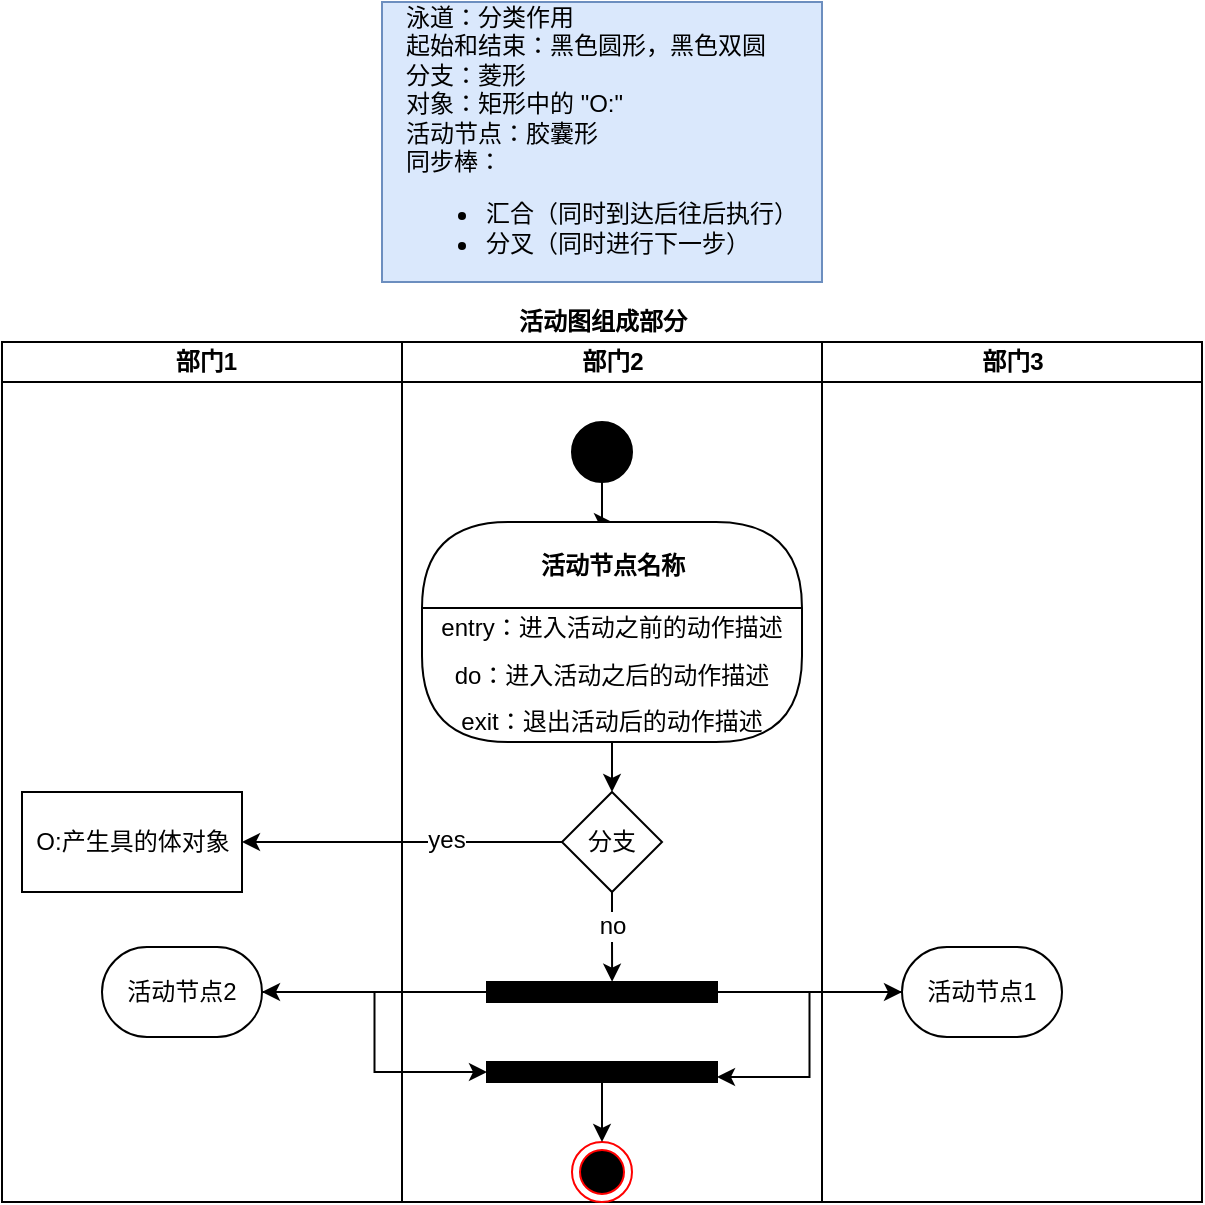 <mxfile version="12.9.3" type="device"><diagram id="DUfsZ13uB-TTA60Ikksf" name="第 1 页"><mxGraphModel dx="706" dy="425" grid="1" gridSize="10" guides="1" tooltips="1" connect="1" arrows="1" fold="1" page="1" pageScale="1" pageWidth="1600" pageHeight="900" math="0" shadow="0"><root><mxCell id="0"/><mxCell id="1" parent="0"/><mxCell id="Cl3TgpO6l-VpWbV6INGx-2" value="活动图组成部分" style="swimlane;html=1;childLayout=stackLayout;resizeParent=1;resizeParentMax=0;startSize=20;strokeColor=#FFFFFF;fillColor=#FFFFFF;" vertex="1" parent="1"><mxGeometry x="230" y="170" width="600" height="450" as="geometry"/></mxCell><mxCell id="Cl3TgpO6l-VpWbV6INGx-3" value="&amp;nbsp;部门1" style="swimlane;html=1;startSize=20;" vertex="1" parent="Cl3TgpO6l-VpWbV6INGx-2"><mxGeometry y="20" width="200" height="430" as="geometry"/></mxCell><mxCell id="Cl3TgpO6l-VpWbV6INGx-8" value="O:产生具的体对象" style="html=1;fillColor=#FFFFFF;" vertex="1" parent="Cl3TgpO6l-VpWbV6INGx-3"><mxGeometry x="10" y="225" width="110" height="50" as="geometry"/></mxCell><mxCell id="Cl3TgpO6l-VpWbV6INGx-36" value="活动节点2" style="rounded=1;whiteSpace=wrap;html=1;strokeColor=#000000;fillColor=#FFFFFF;arcSize=50;" vertex="1" parent="Cl3TgpO6l-VpWbV6INGx-3"><mxGeometry x="50" y="302.5" width="80" height="45" as="geometry"/></mxCell><mxCell id="Cl3TgpO6l-VpWbV6INGx-4" value="部门2" style="swimlane;html=1;startSize=20;fillColor=#FFFFFF;" vertex="1" parent="Cl3TgpO6l-VpWbV6INGx-2"><mxGeometry x="200" y="20" width="210" height="430" as="geometry"/></mxCell><mxCell id="Cl3TgpO6l-VpWbV6INGx-26" style="edgeStyle=orthogonalEdgeStyle;rounded=0;orthogonalLoop=1;jettySize=auto;html=1;" edge="1" parent="Cl3TgpO6l-VpWbV6INGx-4" source="Cl3TgpO6l-VpWbV6INGx-6" target="Cl3TgpO6l-VpWbV6INGx-14"><mxGeometry relative="1" as="geometry"/></mxCell><mxCell id="Cl3TgpO6l-VpWbV6INGx-6" value="" style="ellipse;whiteSpace=wrap;html=1;aspect=fixed;fillColor=#000000;" vertex="1" parent="Cl3TgpO6l-VpWbV6INGx-4"><mxGeometry x="85" y="40" width="30" height="30" as="geometry"/></mxCell><mxCell id="Cl3TgpO6l-VpWbV6INGx-7" value="" style="ellipse;html=1;shape=endState;fillColor=#000000;strokeColor=#ff0000;" vertex="1" parent="Cl3TgpO6l-VpWbV6INGx-4"><mxGeometry x="85" y="400" width="30" height="30" as="geometry"/></mxCell><mxCell id="Cl3TgpO6l-VpWbV6INGx-14" value="活动节点名称" style="swimlane;html=1;fontStyle=1;align=center;verticalAlign=middle;childLayout=stackLayout;horizontal=1;startSize=43;horizontalStack=0;resizeParent=0;resizeLast=1;container=0;collapsible=0;rounded=1;arcSize=50;swimlaneFillColor=#FFFFFF;dropTarget=0;" vertex="1" parent="Cl3TgpO6l-VpWbV6INGx-4"><mxGeometry x="10" y="90" width="190" height="110" as="geometry"/></mxCell><mxCell id="Cl3TgpO6l-VpWbV6INGx-15" value="entry：进入活动之前的动作描述" style="text;html=1;align=center;verticalAlign=middle;spacingLeft=4;spacingRight=4;whiteSpace=wrap;overflow=hidden;rotatable=0;" vertex="1" parent="Cl3TgpO6l-VpWbV6INGx-14"><mxGeometry y="43" width="190" height="20" as="geometry"/></mxCell><mxCell id="Cl3TgpO6l-VpWbV6INGx-19" value="do：进入活动之后的动作描述" style="text;html=1;align=center;verticalAlign=middle;spacingLeft=4;spacingRight=4;whiteSpace=wrap;overflow=hidden;rotatable=0;" vertex="1" parent="Cl3TgpO6l-VpWbV6INGx-14"><mxGeometry y="63" width="190" height="27" as="geometry"/></mxCell><mxCell id="Cl3TgpO6l-VpWbV6INGx-20" value="exit：退出活动后的动作描述" style="text;html=1;align=center;verticalAlign=middle;spacingLeft=4;spacingRight=4;whiteSpace=wrap;overflow=hidden;rotatable=0;" vertex="1" parent="Cl3TgpO6l-VpWbV6INGx-14"><mxGeometry y="90" width="190" height="20" as="geometry"/></mxCell><mxCell id="Cl3TgpO6l-VpWbV6INGx-29" style="edgeStyle=orthogonalEdgeStyle;rounded=0;orthogonalLoop=1;jettySize=auto;html=1;entryX=0.544;entryY=-0.014;entryDx=0;entryDy=0;entryPerimeter=0;" edge="1" parent="Cl3TgpO6l-VpWbV6INGx-4" source="Cl3TgpO6l-VpWbV6INGx-21" target="Cl3TgpO6l-VpWbV6INGx-24"><mxGeometry relative="1" as="geometry"/></mxCell><mxCell id="Cl3TgpO6l-VpWbV6INGx-34" value="no" style="text;html=1;align=center;verticalAlign=middle;resizable=0;points=[];labelBackgroundColor=#ffffff;" vertex="1" connectable="0" parent="Cl3TgpO6l-VpWbV6INGx-29"><mxGeometry x="-0.235" relative="1" as="geometry"><mxPoint as="offset"/></mxGeometry></mxCell><mxCell id="Cl3TgpO6l-VpWbV6INGx-21" value="分支" style="rhombus;whiteSpace=wrap;html=1;strokeColor=#000000;fillColor=#FFFFFF;" vertex="1" parent="Cl3TgpO6l-VpWbV6INGx-4"><mxGeometry x="80" y="225" width="50" height="50" as="geometry"/></mxCell><mxCell id="Cl3TgpO6l-VpWbV6INGx-27" style="edgeStyle=orthogonalEdgeStyle;rounded=0;orthogonalLoop=1;jettySize=auto;html=1;entryX=0.5;entryY=0;entryDx=0;entryDy=0;" edge="1" parent="Cl3TgpO6l-VpWbV6INGx-4" source="Cl3TgpO6l-VpWbV6INGx-20" target="Cl3TgpO6l-VpWbV6INGx-21"><mxGeometry relative="1" as="geometry"/></mxCell><mxCell id="Cl3TgpO6l-VpWbV6INGx-24" value="" style="rounded=0;whiteSpace=wrap;html=1;strokeColor=#000000;fillColor=#000000;" vertex="1" parent="Cl3TgpO6l-VpWbV6INGx-4"><mxGeometry x="42.5" y="320" width="115" height="10" as="geometry"/></mxCell><mxCell id="Cl3TgpO6l-VpWbV6INGx-42" style="edgeStyle=orthogonalEdgeStyle;rounded=0;orthogonalLoop=1;jettySize=auto;html=1;entryX=0.5;entryY=0;entryDx=0;entryDy=0;" edge="1" parent="Cl3TgpO6l-VpWbV6INGx-4" source="Cl3TgpO6l-VpWbV6INGx-37" target="Cl3TgpO6l-VpWbV6INGx-7"><mxGeometry relative="1" as="geometry"/></mxCell><mxCell id="Cl3TgpO6l-VpWbV6INGx-37" value="" style="rounded=0;whiteSpace=wrap;html=1;strokeColor=#000000;fillColor=#000000;" vertex="1" parent="Cl3TgpO6l-VpWbV6INGx-4"><mxGeometry x="42.5" y="360" width="115" height="10" as="geometry"/></mxCell><mxCell id="Cl3TgpO6l-VpWbV6INGx-5" value="部门3" style="swimlane;html=1;startSize=20;" vertex="1" parent="Cl3TgpO6l-VpWbV6INGx-2"><mxGeometry x="410" y="20" width="190" height="430" as="geometry"/></mxCell><mxCell id="Cl3TgpO6l-VpWbV6INGx-35" value="活动节点1" style="rounded=1;whiteSpace=wrap;html=1;strokeColor=#000000;fillColor=#FFFFFF;arcSize=50;" vertex="1" parent="Cl3TgpO6l-VpWbV6INGx-5"><mxGeometry x="40" y="302.5" width="80" height="45" as="geometry"/></mxCell><mxCell id="Cl3TgpO6l-VpWbV6INGx-28" style="edgeStyle=orthogonalEdgeStyle;rounded=0;orthogonalLoop=1;jettySize=auto;html=1;entryX=1;entryY=0.5;entryDx=0;entryDy=0;" edge="1" parent="Cl3TgpO6l-VpWbV6INGx-2" source="Cl3TgpO6l-VpWbV6INGx-21" target="Cl3TgpO6l-VpWbV6INGx-8"><mxGeometry relative="1" as="geometry"/></mxCell><mxCell id="Cl3TgpO6l-VpWbV6INGx-33" value="yes" style="text;html=1;align=center;verticalAlign=middle;resizable=0;points=[];labelBackgroundColor=#ffffff;" vertex="1" connectable="0" parent="Cl3TgpO6l-VpWbV6INGx-28"><mxGeometry x="-0.269" y="-1" relative="1" as="geometry"><mxPoint as="offset"/></mxGeometry></mxCell><mxCell id="Cl3TgpO6l-VpWbV6INGx-30" style="edgeStyle=orthogonalEdgeStyle;rounded=0;orthogonalLoop=1;jettySize=auto;html=1;" edge="1" parent="Cl3TgpO6l-VpWbV6INGx-2" source="Cl3TgpO6l-VpWbV6INGx-24" target="Cl3TgpO6l-VpWbV6INGx-36"><mxGeometry relative="1" as="geometry"><mxPoint x="160" y="390" as="targetPoint"/></mxGeometry></mxCell><mxCell id="Cl3TgpO6l-VpWbV6INGx-38" style="edgeStyle=orthogonalEdgeStyle;rounded=0;orthogonalLoop=1;jettySize=auto;html=1;entryX=0;entryY=0.5;entryDx=0;entryDy=0;" edge="1" parent="Cl3TgpO6l-VpWbV6INGx-2" source="Cl3TgpO6l-VpWbV6INGx-36" target="Cl3TgpO6l-VpWbV6INGx-37"><mxGeometry relative="1" as="geometry"/></mxCell><mxCell id="Cl3TgpO6l-VpWbV6INGx-39" style="edgeStyle=orthogonalEdgeStyle;rounded=0;orthogonalLoop=1;jettySize=auto;html=1;entryX=1;entryY=0.75;entryDx=0;entryDy=0;" edge="1" parent="Cl3TgpO6l-VpWbV6INGx-2" source="Cl3TgpO6l-VpWbV6INGx-35" target="Cl3TgpO6l-VpWbV6INGx-37"><mxGeometry relative="1" as="geometry"/></mxCell><mxCell id="Cl3TgpO6l-VpWbV6INGx-32" style="edgeStyle=orthogonalEdgeStyle;rounded=0;orthogonalLoop=1;jettySize=auto;html=1;" edge="1" parent="1" source="Cl3TgpO6l-VpWbV6INGx-24"><mxGeometry relative="1" as="geometry"><mxPoint x="680" y="515" as="targetPoint"/></mxGeometry></mxCell><mxCell id="Cl3TgpO6l-VpWbV6INGx-43" value="&lt;div style=&quot;text-align: left&quot;&gt;泳道：分类作用&lt;/div&gt;&lt;div style=&quot;text-align: left&quot;&gt;起始和结束：黑色圆形，黑色双圆&lt;/div&gt;&lt;div style=&quot;text-align: left&quot;&gt;分支：菱形&lt;/div&gt;&lt;div style=&quot;text-align: left&quot;&gt;&lt;span&gt;对象：矩形中的 &quot;O:&quot;&lt;/span&gt;&lt;/div&gt;&lt;div style=&quot;text-align: left&quot;&gt;&lt;span&gt;活动节点：胶囊形&lt;/span&gt;&lt;/div&gt;&lt;div style=&quot;text-align: left&quot;&gt;&lt;span&gt;同步棒：&lt;/span&gt;&lt;/div&gt;&lt;div style=&quot;text-align: left&quot;&gt;&lt;ul&gt;&lt;li&gt;&lt;span&gt;汇合（同时到达后往后执行）&lt;/span&gt;&lt;/li&gt;&lt;li&gt;&lt;span&gt;分叉（同时进行下一步）&lt;/span&gt;&lt;/li&gt;&lt;/ul&gt;&lt;/div&gt;" style="text;html=1;strokeColor=#6c8ebf;fillColor=#dae8fc;align=center;verticalAlign=middle;whiteSpace=wrap;rounded=0;" vertex="1" parent="1"><mxGeometry x="420" y="20" width="220" height="140" as="geometry"/></mxCell></root></mxGraphModel></diagram></mxfile>